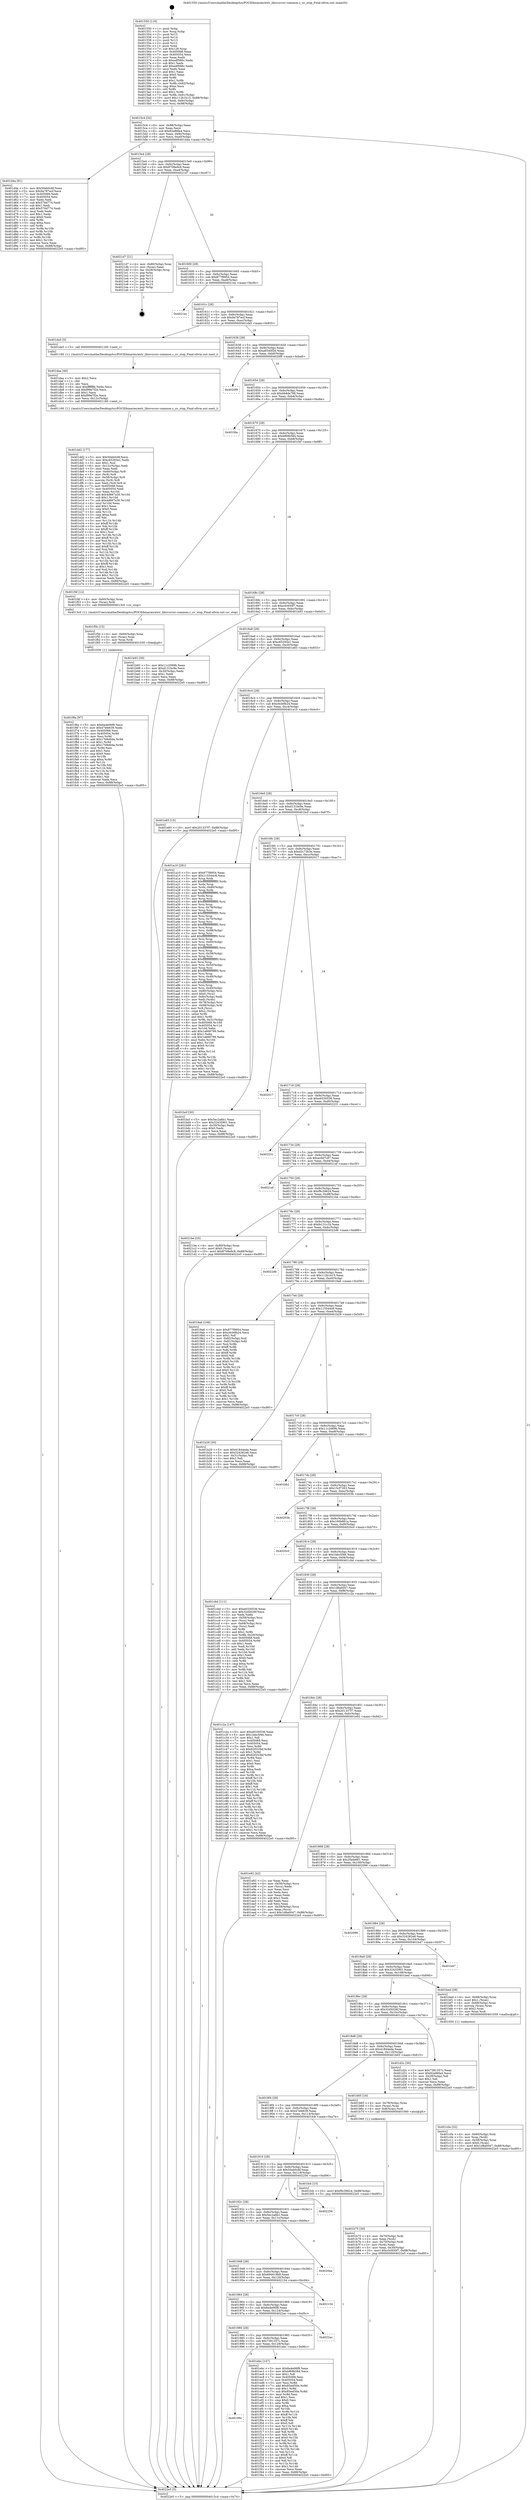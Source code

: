 digraph "0x401550" {
  label = "0x401550 (/mnt/c/Users/mathe/Desktop/tcc/POCII/binaries/extr_libuvsrcuv-common.c_uv_stop_Final-ollvm.out::main(0))"
  labelloc = "t"
  node[shape=record]

  Entry [label="",width=0.3,height=0.3,shape=circle,fillcolor=black,style=filled]
  "0x4015c4" [label="{
     0x4015c4 [32]\l
     | [instrs]\l
     &nbsp;&nbsp;0x4015c4 \<+6\>: mov -0x88(%rbp),%eax\l
     &nbsp;&nbsp;0x4015ca \<+2\>: mov %eax,%ecx\l
     &nbsp;&nbsp;0x4015cc \<+6\>: sub $0x82a86fa4,%ecx\l
     &nbsp;&nbsp;0x4015d2 \<+6\>: mov %eax,-0x9c(%rbp)\l
     &nbsp;&nbsp;0x4015d8 \<+6\>: mov %ecx,-0xa0(%rbp)\l
     &nbsp;&nbsp;0x4015de \<+6\>: je 0000000000401d4a \<main+0x7fa\>\l
  }"]
  "0x401d4a" [label="{
     0x401d4a [91]\l
     | [instrs]\l
     &nbsp;&nbsp;0x401d4a \<+5\>: mov $0x50eb0c6f,%eax\l
     &nbsp;&nbsp;0x401d4f \<+5\>: mov $0x9a787ecf,%ecx\l
     &nbsp;&nbsp;0x401d54 \<+7\>: mov 0x405068,%edx\l
     &nbsp;&nbsp;0x401d5b \<+7\>: mov 0x405054,%esi\l
     &nbsp;&nbsp;0x401d62 \<+2\>: mov %edx,%edi\l
     &nbsp;&nbsp;0x401d64 \<+6\>: sub $0x570d774,%edi\l
     &nbsp;&nbsp;0x401d6a \<+3\>: sub $0x1,%edi\l
     &nbsp;&nbsp;0x401d6d \<+6\>: add $0x570d774,%edi\l
     &nbsp;&nbsp;0x401d73 \<+3\>: imul %edi,%edx\l
     &nbsp;&nbsp;0x401d76 \<+3\>: and $0x1,%edx\l
     &nbsp;&nbsp;0x401d79 \<+3\>: cmp $0x0,%edx\l
     &nbsp;&nbsp;0x401d7c \<+4\>: sete %r8b\l
     &nbsp;&nbsp;0x401d80 \<+3\>: cmp $0xa,%esi\l
     &nbsp;&nbsp;0x401d83 \<+4\>: setl %r9b\l
     &nbsp;&nbsp;0x401d87 \<+3\>: mov %r8b,%r10b\l
     &nbsp;&nbsp;0x401d8a \<+3\>: and %r9b,%r10b\l
     &nbsp;&nbsp;0x401d8d \<+3\>: xor %r9b,%r8b\l
     &nbsp;&nbsp;0x401d90 \<+3\>: or %r8b,%r10b\l
     &nbsp;&nbsp;0x401d93 \<+4\>: test $0x1,%r10b\l
     &nbsp;&nbsp;0x401d97 \<+3\>: cmovne %ecx,%eax\l
     &nbsp;&nbsp;0x401d9a \<+6\>: mov %eax,-0x88(%rbp)\l
     &nbsp;&nbsp;0x401da0 \<+5\>: jmp 00000000004022e5 \<main+0xd95\>\l
  }"]
  "0x4015e4" [label="{
     0x4015e4 [28]\l
     | [instrs]\l
     &nbsp;&nbsp;0x4015e4 \<+5\>: jmp 00000000004015e9 \<main+0x99\>\l
     &nbsp;&nbsp;0x4015e9 \<+6\>: mov -0x9c(%rbp),%eax\l
     &nbsp;&nbsp;0x4015ef \<+5\>: sub $0x8708e9c9,%eax\l
     &nbsp;&nbsp;0x4015f4 \<+6\>: mov %eax,-0xa4(%rbp)\l
     &nbsp;&nbsp;0x4015fa \<+6\>: je 00000000004021d7 \<main+0xc87\>\l
  }"]
  Exit [label="",width=0.3,height=0.3,shape=circle,fillcolor=black,style=filled,peripheries=2]
  "0x4021d7" [label="{
     0x4021d7 [21]\l
     | [instrs]\l
     &nbsp;&nbsp;0x4021d7 \<+4\>: mov -0x80(%rbp),%rax\l
     &nbsp;&nbsp;0x4021db \<+2\>: mov (%rax),%eax\l
     &nbsp;&nbsp;0x4021dd \<+4\>: lea -0x28(%rbp),%rsp\l
     &nbsp;&nbsp;0x4021e1 \<+1\>: pop %rbx\l
     &nbsp;&nbsp;0x4021e2 \<+2\>: pop %r12\l
     &nbsp;&nbsp;0x4021e4 \<+2\>: pop %r13\l
     &nbsp;&nbsp;0x4021e6 \<+2\>: pop %r14\l
     &nbsp;&nbsp;0x4021e8 \<+2\>: pop %r15\l
     &nbsp;&nbsp;0x4021ea \<+1\>: pop %rbp\l
     &nbsp;&nbsp;0x4021eb \<+1\>: ret\l
  }"]
  "0x401600" [label="{
     0x401600 [28]\l
     | [instrs]\l
     &nbsp;&nbsp;0x401600 \<+5\>: jmp 0000000000401605 \<main+0xb5\>\l
     &nbsp;&nbsp;0x401605 \<+6\>: mov -0x9c(%rbp),%eax\l
     &nbsp;&nbsp;0x40160b \<+5\>: sub $0x877f9954,%eax\l
     &nbsp;&nbsp;0x401610 \<+6\>: mov %eax,-0xa8(%rbp)\l
     &nbsp;&nbsp;0x401616 \<+6\>: je 00000000004021ec \<main+0xc9c\>\l
  }"]
  "0x401f6a" [label="{
     0x401f6a [97]\l
     | [instrs]\l
     &nbsp;&nbsp;0x401f6a \<+5\>: mov $0x6a4e06f8,%ecx\l
     &nbsp;&nbsp;0x401f6f \<+5\>: mov $0x47efe639,%edx\l
     &nbsp;&nbsp;0x401f74 \<+7\>: mov 0x405068,%esi\l
     &nbsp;&nbsp;0x401f7b \<+8\>: mov 0x405054,%r8d\l
     &nbsp;&nbsp;0x401f83 \<+3\>: mov %esi,%r9d\l
     &nbsp;&nbsp;0x401f86 \<+7\>: add $0x1708d0da,%r9d\l
     &nbsp;&nbsp;0x401f8d \<+4\>: sub $0x1,%r9d\l
     &nbsp;&nbsp;0x401f91 \<+7\>: sub $0x1708d0da,%r9d\l
     &nbsp;&nbsp;0x401f98 \<+4\>: imul %r9d,%esi\l
     &nbsp;&nbsp;0x401f9c \<+3\>: and $0x1,%esi\l
     &nbsp;&nbsp;0x401f9f \<+3\>: cmp $0x0,%esi\l
     &nbsp;&nbsp;0x401fa2 \<+4\>: sete %r10b\l
     &nbsp;&nbsp;0x401fa6 \<+4\>: cmp $0xa,%r8d\l
     &nbsp;&nbsp;0x401faa \<+4\>: setl %r11b\l
     &nbsp;&nbsp;0x401fae \<+3\>: mov %r10b,%bl\l
     &nbsp;&nbsp;0x401fb1 \<+3\>: and %r11b,%bl\l
     &nbsp;&nbsp;0x401fb4 \<+3\>: xor %r11b,%r10b\l
     &nbsp;&nbsp;0x401fb7 \<+3\>: or %r10b,%bl\l
     &nbsp;&nbsp;0x401fba \<+3\>: test $0x1,%bl\l
     &nbsp;&nbsp;0x401fbd \<+3\>: cmovne %edx,%ecx\l
     &nbsp;&nbsp;0x401fc0 \<+6\>: mov %ecx,-0x88(%rbp)\l
     &nbsp;&nbsp;0x401fc6 \<+5\>: jmp 00000000004022e5 \<main+0xd95\>\l
  }"]
  "0x4021ec" [label="{
     0x4021ec\l
  }", style=dashed]
  "0x40161c" [label="{
     0x40161c [28]\l
     | [instrs]\l
     &nbsp;&nbsp;0x40161c \<+5\>: jmp 0000000000401621 \<main+0xd1\>\l
     &nbsp;&nbsp;0x401621 \<+6\>: mov -0x9c(%rbp),%eax\l
     &nbsp;&nbsp;0x401627 \<+5\>: sub $0x9a787ecf,%eax\l
     &nbsp;&nbsp;0x40162c \<+6\>: mov %eax,-0xac(%rbp)\l
     &nbsp;&nbsp;0x401632 \<+6\>: je 0000000000401da5 \<main+0x855\>\l
  }"]
  "0x401f5b" [label="{
     0x401f5b [15]\l
     | [instrs]\l
     &nbsp;&nbsp;0x401f5b \<+4\>: mov -0x60(%rbp),%rax\l
     &nbsp;&nbsp;0x401f5f \<+3\>: mov (%rax),%rax\l
     &nbsp;&nbsp;0x401f62 \<+3\>: mov %rax,%rdi\l
     &nbsp;&nbsp;0x401f65 \<+5\>: call 0000000000401030 \<free@plt\>\l
     | [calls]\l
     &nbsp;&nbsp;0x401030 \{1\} (unknown)\l
  }"]
  "0x401da5" [label="{
     0x401da5 [5]\l
     | [instrs]\l
     &nbsp;&nbsp;0x401da5 \<+5\>: call 0000000000401160 \<next_i\>\l
     | [calls]\l
     &nbsp;&nbsp;0x401160 \{1\} (/mnt/c/Users/mathe/Desktop/tcc/POCII/binaries/extr_libuvsrcuv-common.c_uv_stop_Final-ollvm.out::next_i)\l
  }"]
  "0x401638" [label="{
     0x401638 [28]\l
     | [instrs]\l
     &nbsp;&nbsp;0x401638 \<+5\>: jmp 000000000040163d \<main+0xed\>\l
     &nbsp;&nbsp;0x40163d \<+6\>: mov -0x9c(%rbp),%eax\l
     &nbsp;&nbsp;0x401643 \<+5\>: sub $0xa9340f26,%eax\l
     &nbsp;&nbsp;0x401648 \<+6\>: mov %eax,-0xb0(%rbp)\l
     &nbsp;&nbsp;0x40164e \<+6\>: je 00000000004020f9 \<main+0xba9\>\l
  }"]
  "0x40199c" [label="{
     0x40199c\l
  }", style=dashed]
  "0x4020f9" [label="{
     0x4020f9\l
  }", style=dashed]
  "0x401654" [label="{
     0x401654 [28]\l
     | [instrs]\l
     &nbsp;&nbsp;0x401654 \<+5\>: jmp 0000000000401659 \<main+0x109\>\l
     &nbsp;&nbsp;0x401659 \<+6\>: mov -0x9c(%rbp),%eax\l
     &nbsp;&nbsp;0x40165f \<+5\>: sub $0xbb4da788,%eax\l
     &nbsp;&nbsp;0x401664 \<+6\>: mov %eax,-0xb4(%rbp)\l
     &nbsp;&nbsp;0x40166a \<+6\>: je 0000000000401fda \<main+0xa8a\>\l
  }"]
  "0x401ebc" [label="{
     0x401ebc [147]\l
     | [instrs]\l
     &nbsp;&nbsp;0x401ebc \<+5\>: mov $0x6a4e06f8,%eax\l
     &nbsp;&nbsp;0x401ec1 \<+5\>: mov $0xbf69b584,%ecx\l
     &nbsp;&nbsp;0x401ec6 \<+2\>: mov $0x1,%dl\l
     &nbsp;&nbsp;0x401ec8 \<+7\>: mov 0x405068,%esi\l
     &nbsp;&nbsp;0x401ecf \<+7\>: mov 0x405054,%edi\l
     &nbsp;&nbsp;0x401ed6 \<+3\>: mov %esi,%r8d\l
     &nbsp;&nbsp;0x401ed9 \<+7\>: add $0x85eef30e,%r8d\l
     &nbsp;&nbsp;0x401ee0 \<+4\>: sub $0x1,%r8d\l
     &nbsp;&nbsp;0x401ee4 \<+7\>: sub $0x85eef30e,%r8d\l
     &nbsp;&nbsp;0x401eeb \<+4\>: imul %r8d,%esi\l
     &nbsp;&nbsp;0x401eef \<+3\>: and $0x1,%esi\l
     &nbsp;&nbsp;0x401ef2 \<+3\>: cmp $0x0,%esi\l
     &nbsp;&nbsp;0x401ef5 \<+4\>: sete %r9b\l
     &nbsp;&nbsp;0x401ef9 \<+3\>: cmp $0xa,%edi\l
     &nbsp;&nbsp;0x401efc \<+4\>: setl %r10b\l
     &nbsp;&nbsp;0x401f00 \<+3\>: mov %r9b,%r11b\l
     &nbsp;&nbsp;0x401f03 \<+4\>: xor $0xff,%r11b\l
     &nbsp;&nbsp;0x401f07 \<+3\>: mov %r10b,%bl\l
     &nbsp;&nbsp;0x401f0a \<+3\>: xor $0xff,%bl\l
     &nbsp;&nbsp;0x401f0d \<+3\>: xor $0x0,%dl\l
     &nbsp;&nbsp;0x401f10 \<+3\>: mov %r11b,%r14b\l
     &nbsp;&nbsp;0x401f13 \<+4\>: and $0x0,%r14b\l
     &nbsp;&nbsp;0x401f17 \<+3\>: and %dl,%r9b\l
     &nbsp;&nbsp;0x401f1a \<+3\>: mov %bl,%r15b\l
     &nbsp;&nbsp;0x401f1d \<+4\>: and $0x0,%r15b\l
     &nbsp;&nbsp;0x401f21 \<+3\>: and %dl,%r10b\l
     &nbsp;&nbsp;0x401f24 \<+3\>: or %r9b,%r14b\l
     &nbsp;&nbsp;0x401f27 \<+3\>: or %r10b,%r15b\l
     &nbsp;&nbsp;0x401f2a \<+3\>: xor %r15b,%r14b\l
     &nbsp;&nbsp;0x401f2d \<+3\>: or %bl,%r11b\l
     &nbsp;&nbsp;0x401f30 \<+4\>: xor $0xff,%r11b\l
     &nbsp;&nbsp;0x401f34 \<+3\>: or $0x0,%dl\l
     &nbsp;&nbsp;0x401f37 \<+3\>: and %dl,%r11b\l
     &nbsp;&nbsp;0x401f3a \<+3\>: or %r11b,%r14b\l
     &nbsp;&nbsp;0x401f3d \<+4\>: test $0x1,%r14b\l
     &nbsp;&nbsp;0x401f41 \<+3\>: cmovne %ecx,%eax\l
     &nbsp;&nbsp;0x401f44 \<+6\>: mov %eax,-0x88(%rbp)\l
     &nbsp;&nbsp;0x401f4a \<+5\>: jmp 00000000004022e5 \<main+0xd95\>\l
  }"]
  "0x401fda" [label="{
     0x401fda\l
  }", style=dashed]
  "0x401670" [label="{
     0x401670 [28]\l
     | [instrs]\l
     &nbsp;&nbsp;0x401670 \<+5\>: jmp 0000000000401675 \<main+0x125\>\l
     &nbsp;&nbsp;0x401675 \<+6\>: mov -0x9c(%rbp),%eax\l
     &nbsp;&nbsp;0x40167b \<+5\>: sub $0xbf69b584,%eax\l
     &nbsp;&nbsp;0x401680 \<+6\>: mov %eax,-0xb8(%rbp)\l
     &nbsp;&nbsp;0x401686 \<+6\>: je 0000000000401f4f \<main+0x9ff\>\l
  }"]
  "0x401980" [label="{
     0x401980 [28]\l
     | [instrs]\l
     &nbsp;&nbsp;0x401980 \<+5\>: jmp 0000000000401985 \<main+0x435\>\l
     &nbsp;&nbsp;0x401985 \<+6\>: mov -0x9c(%rbp),%eax\l
     &nbsp;&nbsp;0x40198b \<+5\>: sub $0x7381357c,%eax\l
     &nbsp;&nbsp;0x401990 \<+6\>: mov %eax,-0x128(%rbp)\l
     &nbsp;&nbsp;0x401996 \<+6\>: je 0000000000401ebc \<main+0x96c\>\l
  }"]
  "0x401f4f" [label="{
     0x401f4f [12]\l
     | [instrs]\l
     &nbsp;&nbsp;0x401f4f \<+4\>: mov -0x60(%rbp),%rax\l
     &nbsp;&nbsp;0x401f53 \<+3\>: mov (%rax),%rdi\l
     &nbsp;&nbsp;0x401f56 \<+5\>: call 00000000004013c0 \<uv_stop\>\l
     | [calls]\l
     &nbsp;&nbsp;0x4013c0 \{1\} (/mnt/c/Users/mathe/Desktop/tcc/POCII/binaries/extr_libuvsrcuv-common.c_uv_stop_Final-ollvm.out::uv_stop)\l
  }"]
  "0x40168c" [label="{
     0x40168c [28]\l
     | [instrs]\l
     &nbsp;&nbsp;0x40168c \<+5\>: jmp 0000000000401691 \<main+0x141\>\l
     &nbsp;&nbsp;0x401691 \<+6\>: mov -0x9c(%rbp),%eax\l
     &nbsp;&nbsp;0x401697 \<+5\>: sub $0xc0c930f7,%eax\l
     &nbsp;&nbsp;0x40169c \<+6\>: mov %eax,-0xbc(%rbp)\l
     &nbsp;&nbsp;0x4016a2 \<+6\>: je 0000000000401b93 \<main+0x643\>\l
  }"]
  "0x4022ac" [label="{
     0x4022ac\l
  }", style=dashed]
  "0x401b93" [label="{
     0x401b93 [30]\l
     | [instrs]\l
     &nbsp;&nbsp;0x401b93 \<+5\>: mov $0x11c2069b,%eax\l
     &nbsp;&nbsp;0x401b98 \<+5\>: mov $0xd131bc9e,%ecx\l
     &nbsp;&nbsp;0x401b9d \<+3\>: mov -0x30(%rbp),%edx\l
     &nbsp;&nbsp;0x401ba0 \<+3\>: cmp $0x1,%edx\l
     &nbsp;&nbsp;0x401ba3 \<+3\>: cmovl %ecx,%eax\l
     &nbsp;&nbsp;0x401ba6 \<+6\>: mov %eax,-0x88(%rbp)\l
     &nbsp;&nbsp;0x401bac \<+5\>: jmp 00000000004022e5 \<main+0xd95\>\l
  }"]
  "0x4016a8" [label="{
     0x4016a8 [28]\l
     | [instrs]\l
     &nbsp;&nbsp;0x4016a8 \<+5\>: jmp 00000000004016ad \<main+0x15d\>\l
     &nbsp;&nbsp;0x4016ad \<+6\>: mov -0x9c(%rbp),%eax\l
     &nbsp;&nbsp;0x4016b3 \<+5\>: sub $0xc65293e1,%eax\l
     &nbsp;&nbsp;0x4016b8 \<+6\>: mov %eax,-0xc0(%rbp)\l
     &nbsp;&nbsp;0x4016be \<+6\>: je 0000000000401e83 \<main+0x933\>\l
  }"]
  "0x401964" [label="{
     0x401964 [28]\l
     | [instrs]\l
     &nbsp;&nbsp;0x401964 \<+5\>: jmp 0000000000401969 \<main+0x419\>\l
     &nbsp;&nbsp;0x401969 \<+6\>: mov -0x9c(%rbp),%eax\l
     &nbsp;&nbsp;0x40196f \<+5\>: sub $0x6a4e06f8,%eax\l
     &nbsp;&nbsp;0x401974 \<+6\>: mov %eax,-0x124(%rbp)\l
     &nbsp;&nbsp;0x40197a \<+6\>: je 00000000004022ac \<main+0xd5c\>\l
  }"]
  "0x401e83" [label="{
     0x401e83 [15]\l
     | [instrs]\l
     &nbsp;&nbsp;0x401e83 \<+10\>: movl $0x201337f7,-0x88(%rbp)\l
     &nbsp;&nbsp;0x401e8d \<+5\>: jmp 00000000004022e5 \<main+0xd95\>\l
  }"]
  "0x4016c4" [label="{
     0x4016c4 [28]\l
     | [instrs]\l
     &nbsp;&nbsp;0x4016c4 \<+5\>: jmp 00000000004016c9 \<main+0x179\>\l
     &nbsp;&nbsp;0x4016c9 \<+6\>: mov -0x9c(%rbp),%eax\l
     &nbsp;&nbsp;0x4016cf \<+5\>: sub $0xc6cb9b24,%eax\l
     &nbsp;&nbsp;0x4016d4 \<+6\>: mov %eax,-0xc4(%rbp)\l
     &nbsp;&nbsp;0x4016da \<+6\>: je 0000000000401a10 \<main+0x4c0\>\l
  }"]
  "0x402154" [label="{
     0x402154\l
  }", style=dashed]
  "0x401a10" [label="{
     0x401a10 [281]\l
     | [instrs]\l
     &nbsp;&nbsp;0x401a10 \<+5\>: mov $0x877f9954,%eax\l
     &nbsp;&nbsp;0x401a15 \<+5\>: mov $0x115544c8,%ecx\l
     &nbsp;&nbsp;0x401a1a \<+3\>: mov %rsp,%rdx\l
     &nbsp;&nbsp;0x401a1d \<+4\>: add $0xfffffffffffffff0,%rdx\l
     &nbsp;&nbsp;0x401a21 \<+3\>: mov %rdx,%rsp\l
     &nbsp;&nbsp;0x401a24 \<+4\>: mov %rdx,-0x80(%rbp)\l
     &nbsp;&nbsp;0x401a28 \<+3\>: mov %rsp,%rdx\l
     &nbsp;&nbsp;0x401a2b \<+4\>: add $0xfffffffffffffff0,%rdx\l
     &nbsp;&nbsp;0x401a2f \<+3\>: mov %rdx,%rsp\l
     &nbsp;&nbsp;0x401a32 \<+3\>: mov %rsp,%rsi\l
     &nbsp;&nbsp;0x401a35 \<+4\>: add $0xfffffffffffffff0,%rsi\l
     &nbsp;&nbsp;0x401a39 \<+3\>: mov %rsi,%rsp\l
     &nbsp;&nbsp;0x401a3c \<+4\>: mov %rsi,-0x78(%rbp)\l
     &nbsp;&nbsp;0x401a40 \<+3\>: mov %rsp,%rsi\l
     &nbsp;&nbsp;0x401a43 \<+4\>: add $0xfffffffffffffff0,%rsi\l
     &nbsp;&nbsp;0x401a47 \<+3\>: mov %rsi,%rsp\l
     &nbsp;&nbsp;0x401a4a \<+4\>: mov %rsi,-0x70(%rbp)\l
     &nbsp;&nbsp;0x401a4e \<+3\>: mov %rsp,%rsi\l
     &nbsp;&nbsp;0x401a51 \<+4\>: add $0xfffffffffffffff0,%rsi\l
     &nbsp;&nbsp;0x401a55 \<+3\>: mov %rsi,%rsp\l
     &nbsp;&nbsp;0x401a58 \<+4\>: mov %rsi,-0x68(%rbp)\l
     &nbsp;&nbsp;0x401a5c \<+3\>: mov %rsp,%rsi\l
     &nbsp;&nbsp;0x401a5f \<+4\>: add $0xfffffffffffffff0,%rsi\l
     &nbsp;&nbsp;0x401a63 \<+3\>: mov %rsi,%rsp\l
     &nbsp;&nbsp;0x401a66 \<+4\>: mov %rsi,-0x60(%rbp)\l
     &nbsp;&nbsp;0x401a6a \<+3\>: mov %rsp,%rsi\l
     &nbsp;&nbsp;0x401a6d \<+4\>: add $0xfffffffffffffff0,%rsi\l
     &nbsp;&nbsp;0x401a71 \<+3\>: mov %rsi,%rsp\l
     &nbsp;&nbsp;0x401a74 \<+4\>: mov %rsi,-0x58(%rbp)\l
     &nbsp;&nbsp;0x401a78 \<+3\>: mov %rsp,%rsi\l
     &nbsp;&nbsp;0x401a7b \<+4\>: add $0xfffffffffffffff0,%rsi\l
     &nbsp;&nbsp;0x401a7f \<+3\>: mov %rsi,%rsp\l
     &nbsp;&nbsp;0x401a82 \<+4\>: mov %rsi,-0x50(%rbp)\l
     &nbsp;&nbsp;0x401a86 \<+3\>: mov %rsp,%rsi\l
     &nbsp;&nbsp;0x401a89 \<+4\>: add $0xfffffffffffffff0,%rsi\l
     &nbsp;&nbsp;0x401a8d \<+3\>: mov %rsi,%rsp\l
     &nbsp;&nbsp;0x401a90 \<+4\>: mov %rsi,-0x48(%rbp)\l
     &nbsp;&nbsp;0x401a94 \<+3\>: mov %rsp,%rsi\l
     &nbsp;&nbsp;0x401a97 \<+4\>: add $0xfffffffffffffff0,%rsi\l
     &nbsp;&nbsp;0x401a9b \<+3\>: mov %rsi,%rsp\l
     &nbsp;&nbsp;0x401a9e \<+4\>: mov %rsi,-0x40(%rbp)\l
     &nbsp;&nbsp;0x401aa2 \<+4\>: mov -0x80(%rbp),%rsi\l
     &nbsp;&nbsp;0x401aa6 \<+6\>: movl $0x0,(%rsi)\l
     &nbsp;&nbsp;0x401aac \<+6\>: mov -0x8c(%rbp),%edi\l
     &nbsp;&nbsp;0x401ab2 \<+2\>: mov %edi,(%rdx)\l
     &nbsp;&nbsp;0x401ab4 \<+4\>: mov -0x78(%rbp),%rsi\l
     &nbsp;&nbsp;0x401ab8 \<+7\>: mov -0x98(%rbp),%r8\l
     &nbsp;&nbsp;0x401abf \<+3\>: mov %r8,(%rsi)\l
     &nbsp;&nbsp;0x401ac2 \<+3\>: cmpl $0x2,(%rdx)\l
     &nbsp;&nbsp;0x401ac5 \<+4\>: setne %r9b\l
     &nbsp;&nbsp;0x401ac9 \<+4\>: and $0x1,%r9b\l
     &nbsp;&nbsp;0x401acd \<+4\>: mov %r9b,-0x31(%rbp)\l
     &nbsp;&nbsp;0x401ad1 \<+8\>: mov 0x405068,%r10d\l
     &nbsp;&nbsp;0x401ad9 \<+8\>: mov 0x405054,%r11d\l
     &nbsp;&nbsp;0x401ae1 \<+3\>: mov %r10d,%ebx\l
     &nbsp;&nbsp;0x401ae4 \<+6\>: add $0x1a668799,%ebx\l
     &nbsp;&nbsp;0x401aea \<+3\>: sub $0x1,%ebx\l
     &nbsp;&nbsp;0x401aed \<+6\>: sub $0x1a668799,%ebx\l
     &nbsp;&nbsp;0x401af3 \<+4\>: imul %ebx,%r10d\l
     &nbsp;&nbsp;0x401af7 \<+4\>: and $0x1,%r10d\l
     &nbsp;&nbsp;0x401afb \<+4\>: cmp $0x0,%r10d\l
     &nbsp;&nbsp;0x401aff \<+4\>: sete %r9b\l
     &nbsp;&nbsp;0x401b03 \<+4\>: cmp $0xa,%r11d\l
     &nbsp;&nbsp;0x401b07 \<+4\>: setl %r14b\l
     &nbsp;&nbsp;0x401b0b \<+3\>: mov %r9b,%r15b\l
     &nbsp;&nbsp;0x401b0e \<+3\>: and %r14b,%r15b\l
     &nbsp;&nbsp;0x401b11 \<+3\>: xor %r14b,%r9b\l
     &nbsp;&nbsp;0x401b14 \<+3\>: or %r9b,%r15b\l
     &nbsp;&nbsp;0x401b17 \<+4\>: test $0x1,%r15b\l
     &nbsp;&nbsp;0x401b1b \<+3\>: cmovne %ecx,%eax\l
     &nbsp;&nbsp;0x401b1e \<+6\>: mov %eax,-0x88(%rbp)\l
     &nbsp;&nbsp;0x401b24 \<+5\>: jmp 00000000004022e5 \<main+0xd95\>\l
  }"]
  "0x4016e0" [label="{
     0x4016e0 [28]\l
     | [instrs]\l
     &nbsp;&nbsp;0x4016e0 \<+5\>: jmp 00000000004016e5 \<main+0x195\>\l
     &nbsp;&nbsp;0x4016e5 \<+6\>: mov -0x9c(%rbp),%eax\l
     &nbsp;&nbsp;0x4016eb \<+5\>: sub $0xd131bc9e,%eax\l
     &nbsp;&nbsp;0x4016f0 \<+6\>: mov %eax,-0xc8(%rbp)\l
     &nbsp;&nbsp;0x4016f6 \<+6\>: je 0000000000401bcf \<main+0x67f\>\l
  }"]
  "0x401948" [label="{
     0x401948 [28]\l
     | [instrs]\l
     &nbsp;&nbsp;0x401948 \<+5\>: jmp 000000000040194d \<main+0x3fd\>\l
     &nbsp;&nbsp;0x40194d \<+6\>: mov -0x9c(%rbp),%eax\l
     &nbsp;&nbsp;0x401953 \<+5\>: sub $0x694619b9,%eax\l
     &nbsp;&nbsp;0x401958 \<+6\>: mov %eax,-0x120(%rbp)\l
     &nbsp;&nbsp;0x40195e \<+6\>: je 0000000000402154 \<main+0xc04\>\l
  }"]
  "0x401bcf" [label="{
     0x401bcf [30]\l
     | [instrs]\l
     &nbsp;&nbsp;0x401bcf \<+5\>: mov $0x5ec2a6b1,%eax\l
     &nbsp;&nbsp;0x401bd4 \<+5\>: mov $0x32435901,%ecx\l
     &nbsp;&nbsp;0x401bd9 \<+3\>: mov -0x30(%rbp),%edx\l
     &nbsp;&nbsp;0x401bdc \<+3\>: cmp $0x0,%edx\l
     &nbsp;&nbsp;0x401bdf \<+3\>: cmove %ecx,%eax\l
     &nbsp;&nbsp;0x401be2 \<+6\>: mov %eax,-0x88(%rbp)\l
     &nbsp;&nbsp;0x401be8 \<+5\>: jmp 00000000004022e5 \<main+0xd95\>\l
  }"]
  "0x4016fc" [label="{
     0x4016fc [28]\l
     | [instrs]\l
     &nbsp;&nbsp;0x4016fc \<+5\>: jmp 0000000000401701 \<main+0x1b1\>\l
     &nbsp;&nbsp;0x401701 \<+6\>: mov -0x9c(%rbp),%eax\l
     &nbsp;&nbsp;0x401707 \<+5\>: sub $0xd2c73b3e,%eax\l
     &nbsp;&nbsp;0x40170c \<+6\>: mov %eax,-0xcc(%rbp)\l
     &nbsp;&nbsp;0x401712 \<+6\>: je 0000000000402017 \<main+0xac7\>\l
  }"]
  "0x4020ea" [label="{
     0x4020ea\l
  }", style=dashed]
  "0x402017" [label="{
     0x402017\l
  }", style=dashed]
  "0x401718" [label="{
     0x401718 [28]\l
     | [instrs]\l
     &nbsp;&nbsp;0x401718 \<+5\>: jmp 000000000040171d \<main+0x1cd\>\l
     &nbsp;&nbsp;0x40171d \<+6\>: mov -0x9c(%rbp),%eax\l
     &nbsp;&nbsp;0x401723 \<+5\>: sub $0xe6330536,%eax\l
     &nbsp;&nbsp;0x401728 \<+6\>: mov %eax,-0xd0(%rbp)\l
     &nbsp;&nbsp;0x40172e \<+6\>: je 0000000000402231 \<main+0xce1\>\l
  }"]
  "0x40192c" [label="{
     0x40192c [28]\l
     | [instrs]\l
     &nbsp;&nbsp;0x40192c \<+5\>: jmp 0000000000401931 \<main+0x3e1\>\l
     &nbsp;&nbsp;0x401931 \<+6\>: mov -0x9c(%rbp),%eax\l
     &nbsp;&nbsp;0x401937 \<+5\>: sub $0x5ec2a6b1,%eax\l
     &nbsp;&nbsp;0x40193c \<+6\>: mov %eax,-0x11c(%rbp)\l
     &nbsp;&nbsp;0x401942 \<+6\>: je 00000000004020ea \<main+0xb9a\>\l
  }"]
  "0x402231" [label="{
     0x402231\l
  }", style=dashed]
  "0x401734" [label="{
     0x401734 [28]\l
     | [instrs]\l
     &nbsp;&nbsp;0x401734 \<+5\>: jmp 0000000000401739 \<main+0x1e9\>\l
     &nbsp;&nbsp;0x401739 \<+6\>: mov -0x9c(%rbp),%eax\l
     &nbsp;&nbsp;0x40173f \<+5\>: sub $0xec0d7c97,%eax\l
     &nbsp;&nbsp;0x401744 \<+6\>: mov %eax,-0xd4(%rbp)\l
     &nbsp;&nbsp;0x40174a \<+6\>: je 00000000004021af \<main+0xc5f\>\l
  }"]
  "0x402256" [label="{
     0x402256\l
  }", style=dashed]
  "0x4021af" [label="{
     0x4021af\l
  }", style=dashed]
  "0x401750" [label="{
     0x401750 [28]\l
     | [instrs]\l
     &nbsp;&nbsp;0x401750 \<+5\>: jmp 0000000000401755 \<main+0x205\>\l
     &nbsp;&nbsp;0x401755 \<+6\>: mov -0x9c(%rbp),%eax\l
     &nbsp;&nbsp;0x40175b \<+5\>: sub $0xf9c39624,%eax\l
     &nbsp;&nbsp;0x401760 \<+6\>: mov %eax,-0xd8(%rbp)\l
     &nbsp;&nbsp;0x401766 \<+6\>: je 00000000004021be \<main+0xc6e\>\l
  }"]
  "0x401910" [label="{
     0x401910 [28]\l
     | [instrs]\l
     &nbsp;&nbsp;0x401910 \<+5\>: jmp 0000000000401915 \<main+0x3c5\>\l
     &nbsp;&nbsp;0x401915 \<+6\>: mov -0x9c(%rbp),%eax\l
     &nbsp;&nbsp;0x40191b \<+5\>: sub $0x50eb0c6f,%eax\l
     &nbsp;&nbsp;0x401920 \<+6\>: mov %eax,-0x118(%rbp)\l
     &nbsp;&nbsp;0x401926 \<+6\>: je 0000000000402256 \<main+0xd06\>\l
  }"]
  "0x4021be" [label="{
     0x4021be [25]\l
     | [instrs]\l
     &nbsp;&nbsp;0x4021be \<+4\>: mov -0x80(%rbp),%rax\l
     &nbsp;&nbsp;0x4021c2 \<+6\>: movl $0x0,(%rax)\l
     &nbsp;&nbsp;0x4021c8 \<+10\>: movl $0x8708e9c9,-0x88(%rbp)\l
     &nbsp;&nbsp;0x4021d2 \<+5\>: jmp 00000000004022e5 \<main+0xd95\>\l
  }"]
  "0x40176c" [label="{
     0x40176c [28]\l
     | [instrs]\l
     &nbsp;&nbsp;0x40176c \<+5\>: jmp 0000000000401771 \<main+0x221\>\l
     &nbsp;&nbsp;0x401771 \<+6\>: mov -0x9c(%rbp),%eax\l
     &nbsp;&nbsp;0x401777 \<+5\>: sub $0xfe131c1b,%eax\l
     &nbsp;&nbsp;0x40177c \<+6\>: mov %eax,-0xdc(%rbp)\l
     &nbsp;&nbsp;0x401782 \<+6\>: je 00000000004022d6 \<main+0xd86\>\l
  }"]
  "0x401fcb" [label="{
     0x401fcb [15]\l
     | [instrs]\l
     &nbsp;&nbsp;0x401fcb \<+10\>: movl $0xf9c39624,-0x88(%rbp)\l
     &nbsp;&nbsp;0x401fd5 \<+5\>: jmp 00000000004022e5 \<main+0xd95\>\l
  }"]
  "0x4022d6" [label="{
     0x4022d6\l
  }", style=dashed]
  "0x401788" [label="{
     0x401788 [28]\l
     | [instrs]\l
     &nbsp;&nbsp;0x401788 \<+5\>: jmp 000000000040178d \<main+0x23d\>\l
     &nbsp;&nbsp;0x40178d \<+6\>: mov -0x9c(%rbp),%eax\l
     &nbsp;&nbsp;0x401793 \<+5\>: sub $0x112b1b15,%eax\l
     &nbsp;&nbsp;0x401798 \<+6\>: mov %eax,-0xe0(%rbp)\l
     &nbsp;&nbsp;0x40179e \<+6\>: je 00000000004019a6 \<main+0x456\>\l
  }"]
  "0x401dd2" [label="{
     0x401dd2 [177]\l
     | [instrs]\l
     &nbsp;&nbsp;0x401dd2 \<+5\>: mov $0x50eb0c6f,%ecx\l
     &nbsp;&nbsp;0x401dd7 \<+5\>: mov $0xc65293e1,%edx\l
     &nbsp;&nbsp;0x401ddc \<+3\>: mov $0x1,%sil\l
     &nbsp;&nbsp;0x401ddf \<+6\>: mov -0x12c(%rbp),%edi\l
     &nbsp;&nbsp;0x401de5 \<+3\>: imul %eax,%edi\l
     &nbsp;&nbsp;0x401de8 \<+4\>: mov -0x60(%rbp),%r8\l
     &nbsp;&nbsp;0x401dec \<+3\>: mov (%r8),%r8\l
     &nbsp;&nbsp;0x401def \<+4\>: mov -0x58(%rbp),%r9\l
     &nbsp;&nbsp;0x401df3 \<+3\>: movslq (%r9),%r9\l
     &nbsp;&nbsp;0x401df6 \<+4\>: mov %edi,(%r8,%r9,4)\l
     &nbsp;&nbsp;0x401dfa \<+7\>: mov 0x405068,%eax\l
     &nbsp;&nbsp;0x401e01 \<+7\>: mov 0x405054,%edi\l
     &nbsp;&nbsp;0x401e08 \<+3\>: mov %eax,%r10d\l
     &nbsp;&nbsp;0x401e0b \<+7\>: add $0x4d667a30,%r10d\l
     &nbsp;&nbsp;0x401e12 \<+4\>: sub $0x1,%r10d\l
     &nbsp;&nbsp;0x401e16 \<+7\>: sub $0x4d667a30,%r10d\l
     &nbsp;&nbsp;0x401e1d \<+4\>: imul %r10d,%eax\l
     &nbsp;&nbsp;0x401e21 \<+3\>: and $0x1,%eax\l
     &nbsp;&nbsp;0x401e24 \<+3\>: cmp $0x0,%eax\l
     &nbsp;&nbsp;0x401e27 \<+4\>: sete %r11b\l
     &nbsp;&nbsp;0x401e2b \<+3\>: cmp $0xa,%edi\l
     &nbsp;&nbsp;0x401e2e \<+3\>: setl %bl\l
     &nbsp;&nbsp;0x401e31 \<+3\>: mov %r11b,%r14b\l
     &nbsp;&nbsp;0x401e34 \<+4\>: xor $0xff,%r14b\l
     &nbsp;&nbsp;0x401e38 \<+3\>: mov %bl,%r15b\l
     &nbsp;&nbsp;0x401e3b \<+4\>: xor $0xff,%r15b\l
     &nbsp;&nbsp;0x401e3f \<+4\>: xor $0x1,%sil\l
     &nbsp;&nbsp;0x401e43 \<+3\>: mov %r14b,%r12b\l
     &nbsp;&nbsp;0x401e46 \<+4\>: and $0xff,%r12b\l
     &nbsp;&nbsp;0x401e4a \<+3\>: and %sil,%r11b\l
     &nbsp;&nbsp;0x401e4d \<+3\>: mov %r15b,%r13b\l
     &nbsp;&nbsp;0x401e50 \<+4\>: and $0xff,%r13b\l
     &nbsp;&nbsp;0x401e54 \<+3\>: and %sil,%bl\l
     &nbsp;&nbsp;0x401e57 \<+3\>: or %r11b,%r12b\l
     &nbsp;&nbsp;0x401e5a \<+3\>: or %bl,%r13b\l
     &nbsp;&nbsp;0x401e5d \<+3\>: xor %r13b,%r12b\l
     &nbsp;&nbsp;0x401e60 \<+3\>: or %r15b,%r14b\l
     &nbsp;&nbsp;0x401e63 \<+4\>: xor $0xff,%r14b\l
     &nbsp;&nbsp;0x401e67 \<+4\>: or $0x1,%sil\l
     &nbsp;&nbsp;0x401e6b \<+3\>: and %sil,%r14b\l
     &nbsp;&nbsp;0x401e6e \<+3\>: or %r14b,%r12b\l
     &nbsp;&nbsp;0x401e71 \<+4\>: test $0x1,%r12b\l
     &nbsp;&nbsp;0x401e75 \<+3\>: cmovne %edx,%ecx\l
     &nbsp;&nbsp;0x401e78 \<+6\>: mov %ecx,-0x88(%rbp)\l
     &nbsp;&nbsp;0x401e7e \<+5\>: jmp 00000000004022e5 \<main+0xd95\>\l
  }"]
  "0x4019a6" [label="{
     0x4019a6 [106]\l
     | [instrs]\l
     &nbsp;&nbsp;0x4019a6 \<+5\>: mov $0x877f9954,%eax\l
     &nbsp;&nbsp;0x4019ab \<+5\>: mov $0xc6cb9b24,%ecx\l
     &nbsp;&nbsp;0x4019b0 \<+2\>: mov $0x1,%dl\l
     &nbsp;&nbsp;0x4019b2 \<+7\>: mov -0x82(%rbp),%sil\l
     &nbsp;&nbsp;0x4019b9 \<+7\>: mov -0x81(%rbp),%dil\l
     &nbsp;&nbsp;0x4019c0 \<+3\>: mov %sil,%r8b\l
     &nbsp;&nbsp;0x4019c3 \<+4\>: xor $0xff,%r8b\l
     &nbsp;&nbsp;0x4019c7 \<+3\>: mov %dil,%r9b\l
     &nbsp;&nbsp;0x4019ca \<+4\>: xor $0xff,%r9b\l
     &nbsp;&nbsp;0x4019ce \<+3\>: xor $0x0,%dl\l
     &nbsp;&nbsp;0x4019d1 \<+3\>: mov %r8b,%r10b\l
     &nbsp;&nbsp;0x4019d4 \<+4\>: and $0x0,%r10b\l
     &nbsp;&nbsp;0x4019d8 \<+3\>: and %dl,%sil\l
     &nbsp;&nbsp;0x4019db \<+3\>: mov %r9b,%r11b\l
     &nbsp;&nbsp;0x4019de \<+4\>: and $0x0,%r11b\l
     &nbsp;&nbsp;0x4019e2 \<+3\>: and %dl,%dil\l
     &nbsp;&nbsp;0x4019e5 \<+3\>: or %sil,%r10b\l
     &nbsp;&nbsp;0x4019e8 \<+3\>: or %dil,%r11b\l
     &nbsp;&nbsp;0x4019eb \<+3\>: xor %r11b,%r10b\l
     &nbsp;&nbsp;0x4019ee \<+3\>: or %r9b,%r8b\l
     &nbsp;&nbsp;0x4019f1 \<+4\>: xor $0xff,%r8b\l
     &nbsp;&nbsp;0x4019f5 \<+3\>: or $0x0,%dl\l
     &nbsp;&nbsp;0x4019f8 \<+3\>: and %dl,%r8b\l
     &nbsp;&nbsp;0x4019fb \<+3\>: or %r8b,%r10b\l
     &nbsp;&nbsp;0x4019fe \<+4\>: test $0x1,%r10b\l
     &nbsp;&nbsp;0x401a02 \<+3\>: cmovne %ecx,%eax\l
     &nbsp;&nbsp;0x401a05 \<+6\>: mov %eax,-0x88(%rbp)\l
     &nbsp;&nbsp;0x401a0b \<+5\>: jmp 00000000004022e5 \<main+0xd95\>\l
  }"]
  "0x4017a4" [label="{
     0x4017a4 [28]\l
     | [instrs]\l
     &nbsp;&nbsp;0x4017a4 \<+5\>: jmp 00000000004017a9 \<main+0x259\>\l
     &nbsp;&nbsp;0x4017a9 \<+6\>: mov -0x9c(%rbp),%eax\l
     &nbsp;&nbsp;0x4017af \<+5\>: sub $0x115544c8,%eax\l
     &nbsp;&nbsp;0x4017b4 \<+6\>: mov %eax,-0xe4(%rbp)\l
     &nbsp;&nbsp;0x4017ba \<+6\>: je 0000000000401b29 \<main+0x5d9\>\l
  }"]
  "0x4022e5" [label="{
     0x4022e5 [5]\l
     | [instrs]\l
     &nbsp;&nbsp;0x4022e5 \<+5\>: jmp 00000000004015c4 \<main+0x74\>\l
  }"]
  "0x401550" [label="{
     0x401550 [116]\l
     | [instrs]\l
     &nbsp;&nbsp;0x401550 \<+1\>: push %rbp\l
     &nbsp;&nbsp;0x401551 \<+3\>: mov %rsp,%rbp\l
     &nbsp;&nbsp;0x401554 \<+2\>: push %r15\l
     &nbsp;&nbsp;0x401556 \<+2\>: push %r14\l
     &nbsp;&nbsp;0x401558 \<+2\>: push %r13\l
     &nbsp;&nbsp;0x40155a \<+2\>: push %r12\l
     &nbsp;&nbsp;0x40155c \<+1\>: push %rbx\l
     &nbsp;&nbsp;0x40155d \<+7\>: sub $0x128,%rsp\l
     &nbsp;&nbsp;0x401564 \<+7\>: mov 0x405068,%eax\l
     &nbsp;&nbsp;0x40156b \<+7\>: mov 0x405054,%ecx\l
     &nbsp;&nbsp;0x401572 \<+2\>: mov %eax,%edx\l
     &nbsp;&nbsp;0x401574 \<+6\>: sub $0xedf586c,%edx\l
     &nbsp;&nbsp;0x40157a \<+3\>: sub $0x1,%edx\l
     &nbsp;&nbsp;0x40157d \<+6\>: add $0xedf586c,%edx\l
     &nbsp;&nbsp;0x401583 \<+3\>: imul %edx,%eax\l
     &nbsp;&nbsp;0x401586 \<+3\>: and $0x1,%eax\l
     &nbsp;&nbsp;0x401589 \<+3\>: cmp $0x0,%eax\l
     &nbsp;&nbsp;0x40158c \<+4\>: sete %r8b\l
     &nbsp;&nbsp;0x401590 \<+4\>: and $0x1,%r8b\l
     &nbsp;&nbsp;0x401594 \<+7\>: mov %r8b,-0x82(%rbp)\l
     &nbsp;&nbsp;0x40159b \<+3\>: cmp $0xa,%ecx\l
     &nbsp;&nbsp;0x40159e \<+4\>: setl %r8b\l
     &nbsp;&nbsp;0x4015a2 \<+4\>: and $0x1,%r8b\l
     &nbsp;&nbsp;0x4015a6 \<+7\>: mov %r8b,-0x81(%rbp)\l
     &nbsp;&nbsp;0x4015ad \<+10\>: movl $0x112b1b15,-0x88(%rbp)\l
     &nbsp;&nbsp;0x4015b7 \<+6\>: mov %edi,-0x8c(%rbp)\l
     &nbsp;&nbsp;0x4015bd \<+7\>: mov %rsi,-0x98(%rbp)\l
  }"]
  "0x401daa" [label="{
     0x401daa [40]\l
     | [instrs]\l
     &nbsp;&nbsp;0x401daa \<+5\>: mov $0x2,%ecx\l
     &nbsp;&nbsp;0x401daf \<+1\>: cltd\l
     &nbsp;&nbsp;0x401db0 \<+2\>: idiv %ecx\l
     &nbsp;&nbsp;0x401db2 \<+6\>: imul $0xfffffffe,%edx,%ecx\l
     &nbsp;&nbsp;0x401db8 \<+6\>: sub $0xf99e7f2e,%ecx\l
     &nbsp;&nbsp;0x401dbe \<+3\>: add $0x1,%ecx\l
     &nbsp;&nbsp;0x401dc1 \<+6\>: add $0xf99e7f2e,%ecx\l
     &nbsp;&nbsp;0x401dc7 \<+6\>: mov %ecx,-0x12c(%rbp)\l
     &nbsp;&nbsp;0x401dcd \<+5\>: call 0000000000401160 \<next_i\>\l
     | [calls]\l
     &nbsp;&nbsp;0x401160 \{1\} (/mnt/c/Users/mathe/Desktop/tcc/POCII/binaries/extr_libuvsrcuv-common.c_uv_stop_Final-ollvm.out::next_i)\l
  }"]
  "0x401c0a" [label="{
     0x401c0a [32]\l
     | [instrs]\l
     &nbsp;&nbsp;0x401c0a \<+4\>: mov -0x60(%rbp),%rdi\l
     &nbsp;&nbsp;0x401c0e \<+3\>: mov %rax,(%rdi)\l
     &nbsp;&nbsp;0x401c11 \<+4\>: mov -0x58(%rbp),%rax\l
     &nbsp;&nbsp;0x401c15 \<+6\>: movl $0x0,(%rax)\l
     &nbsp;&nbsp;0x401c1b \<+10\>: movl $0x1d8a0047,-0x88(%rbp)\l
     &nbsp;&nbsp;0x401c25 \<+5\>: jmp 00000000004022e5 \<main+0xd95\>\l
  }"]
  "0x401b29" [label="{
     0x401b29 [30]\l
     | [instrs]\l
     &nbsp;&nbsp;0x401b29 \<+5\>: mov $0x41844eda,%eax\l
     &nbsp;&nbsp;0x401b2e \<+5\>: mov $0x324282e8,%ecx\l
     &nbsp;&nbsp;0x401b33 \<+3\>: mov -0x31(%rbp),%dl\l
     &nbsp;&nbsp;0x401b36 \<+3\>: test $0x1,%dl\l
     &nbsp;&nbsp;0x401b39 \<+3\>: cmovne %ecx,%eax\l
     &nbsp;&nbsp;0x401b3c \<+6\>: mov %eax,-0x88(%rbp)\l
     &nbsp;&nbsp;0x401b42 \<+5\>: jmp 00000000004022e5 \<main+0xd95\>\l
  }"]
  "0x4017c0" [label="{
     0x4017c0 [28]\l
     | [instrs]\l
     &nbsp;&nbsp;0x4017c0 \<+5\>: jmp 00000000004017c5 \<main+0x275\>\l
     &nbsp;&nbsp;0x4017c5 \<+6\>: mov -0x9c(%rbp),%eax\l
     &nbsp;&nbsp;0x4017cb \<+5\>: sub $0x11c2069b,%eax\l
     &nbsp;&nbsp;0x4017d0 \<+6\>: mov %eax,-0xe8(%rbp)\l
     &nbsp;&nbsp;0x4017d6 \<+6\>: je 0000000000401bb1 \<main+0x661\>\l
  }"]
  "0x401b75" [label="{
     0x401b75 [30]\l
     | [instrs]\l
     &nbsp;&nbsp;0x401b75 \<+4\>: mov -0x70(%rbp),%rdi\l
     &nbsp;&nbsp;0x401b79 \<+2\>: mov %eax,(%rdi)\l
     &nbsp;&nbsp;0x401b7b \<+4\>: mov -0x70(%rbp),%rdi\l
     &nbsp;&nbsp;0x401b7f \<+2\>: mov (%rdi),%eax\l
     &nbsp;&nbsp;0x401b81 \<+3\>: mov %eax,-0x30(%rbp)\l
     &nbsp;&nbsp;0x401b84 \<+10\>: movl $0xc0c930f7,-0x88(%rbp)\l
     &nbsp;&nbsp;0x401b8e \<+5\>: jmp 00000000004022e5 \<main+0xd95\>\l
  }"]
  "0x401bb1" [label="{
     0x401bb1\l
  }", style=dashed]
  "0x4017dc" [label="{
     0x4017dc [28]\l
     | [instrs]\l
     &nbsp;&nbsp;0x4017dc \<+5\>: jmp 00000000004017e1 \<main+0x291\>\l
     &nbsp;&nbsp;0x4017e1 \<+6\>: mov -0x9c(%rbp),%eax\l
     &nbsp;&nbsp;0x4017e7 \<+5\>: sub $0x15cf7263,%eax\l
     &nbsp;&nbsp;0x4017ec \<+6\>: mov %eax,-0xec(%rbp)\l
     &nbsp;&nbsp;0x4017f2 \<+6\>: je 000000000040203b \<main+0xaeb\>\l
  }"]
  "0x4018f4" [label="{
     0x4018f4 [28]\l
     | [instrs]\l
     &nbsp;&nbsp;0x4018f4 \<+5\>: jmp 00000000004018f9 \<main+0x3a9\>\l
     &nbsp;&nbsp;0x4018f9 \<+6\>: mov -0x9c(%rbp),%eax\l
     &nbsp;&nbsp;0x4018ff \<+5\>: sub $0x47efe639,%eax\l
     &nbsp;&nbsp;0x401904 \<+6\>: mov %eax,-0x114(%rbp)\l
     &nbsp;&nbsp;0x40190a \<+6\>: je 0000000000401fcb \<main+0xa7b\>\l
  }"]
  "0x40203b" [label="{
     0x40203b\l
  }", style=dashed]
  "0x4017f8" [label="{
     0x4017f8 [28]\l
     | [instrs]\l
     &nbsp;&nbsp;0x4017f8 \<+5\>: jmp 00000000004017fd \<main+0x2ad\>\l
     &nbsp;&nbsp;0x4017fd \<+6\>: mov -0x9c(%rbp),%eax\l
     &nbsp;&nbsp;0x401803 \<+5\>: sub $0x160b861a,%eax\l
     &nbsp;&nbsp;0x401808 \<+6\>: mov %eax,-0xf0(%rbp)\l
     &nbsp;&nbsp;0x40180e \<+6\>: je 00000000004020c0 \<main+0xb70\>\l
  }"]
  "0x401b65" [label="{
     0x401b65 [16]\l
     | [instrs]\l
     &nbsp;&nbsp;0x401b65 \<+4\>: mov -0x78(%rbp),%rax\l
     &nbsp;&nbsp;0x401b69 \<+3\>: mov (%rax),%rax\l
     &nbsp;&nbsp;0x401b6c \<+4\>: mov 0x8(%rax),%rdi\l
     &nbsp;&nbsp;0x401b70 \<+5\>: call 0000000000401060 \<atoi@plt\>\l
     | [calls]\l
     &nbsp;&nbsp;0x401060 \{1\} (unknown)\l
  }"]
  "0x4020c0" [label="{
     0x4020c0\l
  }", style=dashed]
  "0x401814" [label="{
     0x401814 [28]\l
     | [instrs]\l
     &nbsp;&nbsp;0x401814 \<+5\>: jmp 0000000000401819 \<main+0x2c9\>\l
     &nbsp;&nbsp;0x401819 \<+6\>: mov -0x9c(%rbp),%eax\l
     &nbsp;&nbsp;0x40181f \<+5\>: sub $0x1bbc5f46,%eax\l
     &nbsp;&nbsp;0x401824 \<+6\>: mov %eax,-0xf4(%rbp)\l
     &nbsp;&nbsp;0x40182a \<+6\>: je 0000000000401cbd \<main+0x76d\>\l
  }"]
  "0x4018d8" [label="{
     0x4018d8 [28]\l
     | [instrs]\l
     &nbsp;&nbsp;0x4018d8 \<+5\>: jmp 00000000004018dd \<main+0x38d\>\l
     &nbsp;&nbsp;0x4018dd \<+6\>: mov -0x9c(%rbp),%eax\l
     &nbsp;&nbsp;0x4018e3 \<+5\>: sub $0x41844eda,%eax\l
     &nbsp;&nbsp;0x4018e8 \<+6\>: mov %eax,-0x110(%rbp)\l
     &nbsp;&nbsp;0x4018ee \<+6\>: je 0000000000401b65 \<main+0x615\>\l
  }"]
  "0x401cbd" [label="{
     0x401cbd [111]\l
     | [instrs]\l
     &nbsp;&nbsp;0x401cbd \<+5\>: mov $0xe6330536,%eax\l
     &nbsp;&nbsp;0x401cc2 \<+5\>: mov $0x32d5026f,%ecx\l
     &nbsp;&nbsp;0x401cc7 \<+2\>: xor %edx,%edx\l
     &nbsp;&nbsp;0x401cc9 \<+4\>: mov -0x58(%rbp),%rsi\l
     &nbsp;&nbsp;0x401ccd \<+2\>: mov (%rsi),%edi\l
     &nbsp;&nbsp;0x401ccf \<+4\>: mov -0x68(%rbp),%rsi\l
     &nbsp;&nbsp;0x401cd3 \<+2\>: cmp (%rsi),%edi\l
     &nbsp;&nbsp;0x401cd5 \<+4\>: setl %r8b\l
     &nbsp;&nbsp;0x401cd9 \<+4\>: and $0x1,%r8b\l
     &nbsp;&nbsp;0x401cdd \<+4\>: mov %r8b,-0x29(%rbp)\l
     &nbsp;&nbsp;0x401ce1 \<+7\>: mov 0x405068,%edi\l
     &nbsp;&nbsp;0x401ce8 \<+8\>: mov 0x405054,%r9d\l
     &nbsp;&nbsp;0x401cf0 \<+3\>: sub $0x1,%edx\l
     &nbsp;&nbsp;0x401cf3 \<+3\>: mov %edi,%r10d\l
     &nbsp;&nbsp;0x401cf6 \<+3\>: add %edx,%r10d\l
     &nbsp;&nbsp;0x401cf9 \<+4\>: imul %r10d,%edi\l
     &nbsp;&nbsp;0x401cfd \<+3\>: and $0x1,%edi\l
     &nbsp;&nbsp;0x401d00 \<+3\>: cmp $0x0,%edi\l
     &nbsp;&nbsp;0x401d03 \<+4\>: sete %r8b\l
     &nbsp;&nbsp;0x401d07 \<+4\>: cmp $0xa,%r9d\l
     &nbsp;&nbsp;0x401d0b \<+4\>: setl %r11b\l
     &nbsp;&nbsp;0x401d0f \<+3\>: mov %r8b,%bl\l
     &nbsp;&nbsp;0x401d12 \<+3\>: and %r11b,%bl\l
     &nbsp;&nbsp;0x401d15 \<+3\>: xor %r11b,%r8b\l
     &nbsp;&nbsp;0x401d18 \<+3\>: or %r8b,%bl\l
     &nbsp;&nbsp;0x401d1b \<+3\>: test $0x1,%bl\l
     &nbsp;&nbsp;0x401d1e \<+3\>: cmovne %ecx,%eax\l
     &nbsp;&nbsp;0x401d21 \<+6\>: mov %eax,-0x88(%rbp)\l
     &nbsp;&nbsp;0x401d27 \<+5\>: jmp 00000000004022e5 \<main+0xd95\>\l
  }"]
  "0x401830" [label="{
     0x401830 [28]\l
     | [instrs]\l
     &nbsp;&nbsp;0x401830 \<+5\>: jmp 0000000000401835 \<main+0x2e5\>\l
     &nbsp;&nbsp;0x401835 \<+6\>: mov -0x9c(%rbp),%eax\l
     &nbsp;&nbsp;0x40183b \<+5\>: sub $0x1d8a0047,%eax\l
     &nbsp;&nbsp;0x401840 \<+6\>: mov %eax,-0xf8(%rbp)\l
     &nbsp;&nbsp;0x401846 \<+6\>: je 0000000000401c2a \<main+0x6da\>\l
  }"]
  "0x401d2c" [label="{
     0x401d2c [30]\l
     | [instrs]\l
     &nbsp;&nbsp;0x401d2c \<+5\>: mov $0x7381357c,%eax\l
     &nbsp;&nbsp;0x401d31 \<+5\>: mov $0x82a86fa4,%ecx\l
     &nbsp;&nbsp;0x401d36 \<+3\>: mov -0x29(%rbp),%dl\l
     &nbsp;&nbsp;0x401d39 \<+3\>: test $0x1,%dl\l
     &nbsp;&nbsp;0x401d3c \<+3\>: cmovne %ecx,%eax\l
     &nbsp;&nbsp;0x401d3f \<+6\>: mov %eax,-0x88(%rbp)\l
     &nbsp;&nbsp;0x401d45 \<+5\>: jmp 00000000004022e5 \<main+0xd95\>\l
  }"]
  "0x401c2a" [label="{
     0x401c2a [147]\l
     | [instrs]\l
     &nbsp;&nbsp;0x401c2a \<+5\>: mov $0xe6330536,%eax\l
     &nbsp;&nbsp;0x401c2f \<+5\>: mov $0x1bbc5f46,%ecx\l
     &nbsp;&nbsp;0x401c34 \<+2\>: mov $0x1,%dl\l
     &nbsp;&nbsp;0x401c36 \<+7\>: mov 0x405068,%esi\l
     &nbsp;&nbsp;0x401c3d \<+7\>: mov 0x405054,%edi\l
     &nbsp;&nbsp;0x401c44 \<+3\>: mov %esi,%r8d\l
     &nbsp;&nbsp;0x401c47 \<+7\>: sub $0x62f253bf,%r8d\l
     &nbsp;&nbsp;0x401c4e \<+4\>: sub $0x1,%r8d\l
     &nbsp;&nbsp;0x401c52 \<+7\>: add $0x62f253bf,%r8d\l
     &nbsp;&nbsp;0x401c59 \<+4\>: imul %r8d,%esi\l
     &nbsp;&nbsp;0x401c5d \<+3\>: and $0x1,%esi\l
     &nbsp;&nbsp;0x401c60 \<+3\>: cmp $0x0,%esi\l
     &nbsp;&nbsp;0x401c63 \<+4\>: sete %r9b\l
     &nbsp;&nbsp;0x401c67 \<+3\>: cmp $0xa,%edi\l
     &nbsp;&nbsp;0x401c6a \<+4\>: setl %r10b\l
     &nbsp;&nbsp;0x401c6e \<+3\>: mov %r9b,%r11b\l
     &nbsp;&nbsp;0x401c71 \<+4\>: xor $0xff,%r11b\l
     &nbsp;&nbsp;0x401c75 \<+3\>: mov %r10b,%bl\l
     &nbsp;&nbsp;0x401c78 \<+3\>: xor $0xff,%bl\l
     &nbsp;&nbsp;0x401c7b \<+3\>: xor $0x1,%dl\l
     &nbsp;&nbsp;0x401c7e \<+3\>: mov %r11b,%r14b\l
     &nbsp;&nbsp;0x401c81 \<+4\>: and $0xff,%r14b\l
     &nbsp;&nbsp;0x401c85 \<+3\>: and %dl,%r9b\l
     &nbsp;&nbsp;0x401c88 \<+3\>: mov %bl,%r15b\l
     &nbsp;&nbsp;0x401c8b \<+4\>: and $0xff,%r15b\l
     &nbsp;&nbsp;0x401c8f \<+3\>: and %dl,%r10b\l
     &nbsp;&nbsp;0x401c92 \<+3\>: or %r9b,%r14b\l
     &nbsp;&nbsp;0x401c95 \<+3\>: or %r10b,%r15b\l
     &nbsp;&nbsp;0x401c98 \<+3\>: xor %r15b,%r14b\l
     &nbsp;&nbsp;0x401c9b \<+3\>: or %bl,%r11b\l
     &nbsp;&nbsp;0x401c9e \<+4\>: xor $0xff,%r11b\l
     &nbsp;&nbsp;0x401ca2 \<+3\>: or $0x1,%dl\l
     &nbsp;&nbsp;0x401ca5 \<+3\>: and %dl,%r11b\l
     &nbsp;&nbsp;0x401ca8 \<+3\>: or %r11b,%r14b\l
     &nbsp;&nbsp;0x401cab \<+4\>: test $0x1,%r14b\l
     &nbsp;&nbsp;0x401caf \<+3\>: cmovne %ecx,%eax\l
     &nbsp;&nbsp;0x401cb2 \<+6\>: mov %eax,-0x88(%rbp)\l
     &nbsp;&nbsp;0x401cb8 \<+5\>: jmp 00000000004022e5 \<main+0xd95\>\l
  }"]
  "0x40184c" [label="{
     0x40184c [28]\l
     | [instrs]\l
     &nbsp;&nbsp;0x40184c \<+5\>: jmp 0000000000401851 \<main+0x301\>\l
     &nbsp;&nbsp;0x401851 \<+6\>: mov -0x9c(%rbp),%eax\l
     &nbsp;&nbsp;0x401857 \<+5\>: sub $0x201337f7,%eax\l
     &nbsp;&nbsp;0x40185c \<+6\>: mov %eax,-0xfc(%rbp)\l
     &nbsp;&nbsp;0x401862 \<+6\>: je 0000000000401e92 \<main+0x942\>\l
  }"]
  "0x4018bc" [label="{
     0x4018bc [28]\l
     | [instrs]\l
     &nbsp;&nbsp;0x4018bc \<+5\>: jmp 00000000004018c1 \<main+0x371\>\l
     &nbsp;&nbsp;0x4018c1 \<+6\>: mov -0x9c(%rbp),%eax\l
     &nbsp;&nbsp;0x4018c7 \<+5\>: sub $0x32d5026f,%eax\l
     &nbsp;&nbsp;0x4018cc \<+6\>: mov %eax,-0x10c(%rbp)\l
     &nbsp;&nbsp;0x4018d2 \<+6\>: je 0000000000401d2c \<main+0x7dc\>\l
  }"]
  "0x401e92" [label="{
     0x401e92 [42]\l
     | [instrs]\l
     &nbsp;&nbsp;0x401e92 \<+2\>: xor %eax,%eax\l
     &nbsp;&nbsp;0x401e94 \<+4\>: mov -0x58(%rbp),%rcx\l
     &nbsp;&nbsp;0x401e98 \<+2\>: mov (%rcx),%edx\l
     &nbsp;&nbsp;0x401e9a \<+2\>: mov %eax,%esi\l
     &nbsp;&nbsp;0x401e9c \<+2\>: sub %edx,%esi\l
     &nbsp;&nbsp;0x401e9e \<+2\>: mov %eax,%edx\l
     &nbsp;&nbsp;0x401ea0 \<+3\>: sub $0x1,%edx\l
     &nbsp;&nbsp;0x401ea3 \<+2\>: add %edx,%esi\l
     &nbsp;&nbsp;0x401ea5 \<+2\>: sub %esi,%eax\l
     &nbsp;&nbsp;0x401ea7 \<+4\>: mov -0x58(%rbp),%rcx\l
     &nbsp;&nbsp;0x401eab \<+2\>: mov %eax,(%rcx)\l
     &nbsp;&nbsp;0x401ead \<+10\>: movl $0x1d8a0047,-0x88(%rbp)\l
     &nbsp;&nbsp;0x401eb7 \<+5\>: jmp 00000000004022e5 \<main+0xd95\>\l
  }"]
  "0x401868" [label="{
     0x401868 [28]\l
     | [instrs]\l
     &nbsp;&nbsp;0x401868 \<+5\>: jmp 000000000040186d \<main+0x31d\>\l
     &nbsp;&nbsp;0x40186d \<+6\>: mov -0x9c(%rbp),%eax\l
     &nbsp;&nbsp;0x401873 \<+5\>: sub $0x2fada661,%eax\l
     &nbsp;&nbsp;0x401878 \<+6\>: mov %eax,-0x100(%rbp)\l
     &nbsp;&nbsp;0x40187e \<+6\>: je 0000000000402096 \<main+0xb46\>\l
  }"]
  "0x401bed" [label="{
     0x401bed [29]\l
     | [instrs]\l
     &nbsp;&nbsp;0x401bed \<+4\>: mov -0x68(%rbp),%rax\l
     &nbsp;&nbsp;0x401bf1 \<+6\>: movl $0x1,(%rax)\l
     &nbsp;&nbsp;0x401bf7 \<+4\>: mov -0x68(%rbp),%rax\l
     &nbsp;&nbsp;0x401bfb \<+3\>: movslq (%rax),%rax\l
     &nbsp;&nbsp;0x401bfe \<+4\>: shl $0x2,%rax\l
     &nbsp;&nbsp;0x401c02 \<+3\>: mov %rax,%rdi\l
     &nbsp;&nbsp;0x401c05 \<+5\>: call 0000000000401050 \<malloc@plt\>\l
     | [calls]\l
     &nbsp;&nbsp;0x401050 \{1\} (unknown)\l
  }"]
  "0x402096" [label="{
     0x402096\l
  }", style=dashed]
  "0x401884" [label="{
     0x401884 [28]\l
     | [instrs]\l
     &nbsp;&nbsp;0x401884 \<+5\>: jmp 0000000000401889 \<main+0x339\>\l
     &nbsp;&nbsp;0x401889 \<+6\>: mov -0x9c(%rbp),%eax\l
     &nbsp;&nbsp;0x40188f \<+5\>: sub $0x324282e8,%eax\l
     &nbsp;&nbsp;0x401894 \<+6\>: mov %eax,-0x104(%rbp)\l
     &nbsp;&nbsp;0x40189a \<+6\>: je 0000000000401b47 \<main+0x5f7\>\l
  }"]
  "0x4018a0" [label="{
     0x4018a0 [28]\l
     | [instrs]\l
     &nbsp;&nbsp;0x4018a0 \<+5\>: jmp 00000000004018a5 \<main+0x355\>\l
     &nbsp;&nbsp;0x4018a5 \<+6\>: mov -0x9c(%rbp),%eax\l
     &nbsp;&nbsp;0x4018ab \<+5\>: sub $0x32435901,%eax\l
     &nbsp;&nbsp;0x4018b0 \<+6\>: mov %eax,-0x108(%rbp)\l
     &nbsp;&nbsp;0x4018b6 \<+6\>: je 0000000000401bed \<main+0x69d\>\l
  }"]
  "0x401b47" [label="{
     0x401b47\l
  }", style=dashed]
  Entry -> "0x401550" [label=" 1"]
  "0x4015c4" -> "0x401d4a" [label=" 1"]
  "0x4015c4" -> "0x4015e4" [label=" 21"]
  "0x4021d7" -> Exit [label=" 1"]
  "0x4015e4" -> "0x4021d7" [label=" 1"]
  "0x4015e4" -> "0x401600" [label=" 20"]
  "0x4021be" -> "0x4022e5" [label=" 1"]
  "0x401600" -> "0x4021ec" [label=" 0"]
  "0x401600" -> "0x40161c" [label=" 20"]
  "0x401fcb" -> "0x4022e5" [label=" 1"]
  "0x40161c" -> "0x401da5" [label=" 1"]
  "0x40161c" -> "0x401638" [label=" 19"]
  "0x401f6a" -> "0x4022e5" [label=" 1"]
  "0x401638" -> "0x4020f9" [label=" 0"]
  "0x401638" -> "0x401654" [label=" 19"]
  "0x401f5b" -> "0x401f6a" [label=" 1"]
  "0x401654" -> "0x401fda" [label=" 0"]
  "0x401654" -> "0x401670" [label=" 19"]
  "0x401f4f" -> "0x401f5b" [label=" 1"]
  "0x401670" -> "0x401f4f" [label=" 1"]
  "0x401670" -> "0x40168c" [label=" 18"]
  "0x401980" -> "0x40199c" [label=" 0"]
  "0x40168c" -> "0x401b93" [label=" 1"]
  "0x40168c" -> "0x4016a8" [label=" 17"]
  "0x401980" -> "0x401ebc" [label=" 1"]
  "0x4016a8" -> "0x401e83" [label=" 1"]
  "0x4016a8" -> "0x4016c4" [label=" 16"]
  "0x401964" -> "0x401980" [label=" 1"]
  "0x4016c4" -> "0x401a10" [label=" 1"]
  "0x4016c4" -> "0x4016e0" [label=" 15"]
  "0x401964" -> "0x4022ac" [label=" 0"]
  "0x4016e0" -> "0x401bcf" [label=" 1"]
  "0x4016e0" -> "0x4016fc" [label=" 14"]
  "0x401948" -> "0x401964" [label=" 1"]
  "0x4016fc" -> "0x402017" [label=" 0"]
  "0x4016fc" -> "0x401718" [label=" 14"]
  "0x401948" -> "0x402154" [label=" 0"]
  "0x401718" -> "0x402231" [label=" 0"]
  "0x401718" -> "0x401734" [label=" 14"]
  "0x40192c" -> "0x401948" [label=" 1"]
  "0x401734" -> "0x4021af" [label=" 0"]
  "0x401734" -> "0x401750" [label=" 14"]
  "0x40192c" -> "0x4020ea" [label=" 0"]
  "0x401750" -> "0x4021be" [label=" 1"]
  "0x401750" -> "0x40176c" [label=" 13"]
  "0x401910" -> "0x40192c" [label=" 1"]
  "0x40176c" -> "0x4022d6" [label=" 0"]
  "0x40176c" -> "0x401788" [label=" 13"]
  "0x401910" -> "0x402256" [label=" 0"]
  "0x401788" -> "0x4019a6" [label=" 1"]
  "0x401788" -> "0x4017a4" [label=" 12"]
  "0x4019a6" -> "0x4022e5" [label=" 1"]
  "0x401550" -> "0x4015c4" [label=" 1"]
  "0x4022e5" -> "0x4015c4" [label=" 21"]
  "0x4018f4" -> "0x401910" [label=" 1"]
  "0x401a10" -> "0x4022e5" [label=" 1"]
  "0x4018f4" -> "0x401fcb" [label=" 1"]
  "0x4017a4" -> "0x401b29" [label=" 1"]
  "0x4017a4" -> "0x4017c0" [label=" 11"]
  "0x401b29" -> "0x4022e5" [label=" 1"]
  "0x401ebc" -> "0x4022e5" [label=" 1"]
  "0x4017c0" -> "0x401bb1" [label=" 0"]
  "0x4017c0" -> "0x4017dc" [label=" 11"]
  "0x401e92" -> "0x4022e5" [label=" 1"]
  "0x4017dc" -> "0x40203b" [label=" 0"]
  "0x4017dc" -> "0x4017f8" [label=" 11"]
  "0x401e83" -> "0x4022e5" [label=" 1"]
  "0x4017f8" -> "0x4020c0" [label=" 0"]
  "0x4017f8" -> "0x401814" [label=" 11"]
  "0x401dd2" -> "0x4022e5" [label=" 1"]
  "0x401814" -> "0x401cbd" [label=" 2"]
  "0x401814" -> "0x401830" [label=" 9"]
  "0x401da5" -> "0x401daa" [label=" 1"]
  "0x401830" -> "0x401c2a" [label=" 2"]
  "0x401830" -> "0x40184c" [label=" 7"]
  "0x401d4a" -> "0x4022e5" [label=" 1"]
  "0x40184c" -> "0x401e92" [label=" 1"]
  "0x40184c" -> "0x401868" [label=" 6"]
  "0x401cbd" -> "0x4022e5" [label=" 2"]
  "0x401868" -> "0x402096" [label=" 0"]
  "0x401868" -> "0x401884" [label=" 6"]
  "0x401c2a" -> "0x4022e5" [label=" 2"]
  "0x401884" -> "0x401b47" [label=" 0"]
  "0x401884" -> "0x4018a0" [label=" 6"]
  "0x401c0a" -> "0x4022e5" [label=" 1"]
  "0x4018a0" -> "0x401bed" [label=" 1"]
  "0x4018a0" -> "0x4018bc" [label=" 5"]
  "0x401d2c" -> "0x4022e5" [label=" 2"]
  "0x4018bc" -> "0x401d2c" [label=" 2"]
  "0x4018bc" -> "0x4018d8" [label=" 3"]
  "0x401daa" -> "0x401dd2" [label=" 1"]
  "0x4018d8" -> "0x401b65" [label=" 1"]
  "0x4018d8" -> "0x4018f4" [label=" 2"]
  "0x401b65" -> "0x401b75" [label=" 1"]
  "0x401b75" -> "0x4022e5" [label=" 1"]
  "0x401b93" -> "0x4022e5" [label=" 1"]
  "0x401bcf" -> "0x4022e5" [label=" 1"]
  "0x401bed" -> "0x401c0a" [label=" 1"]
}
